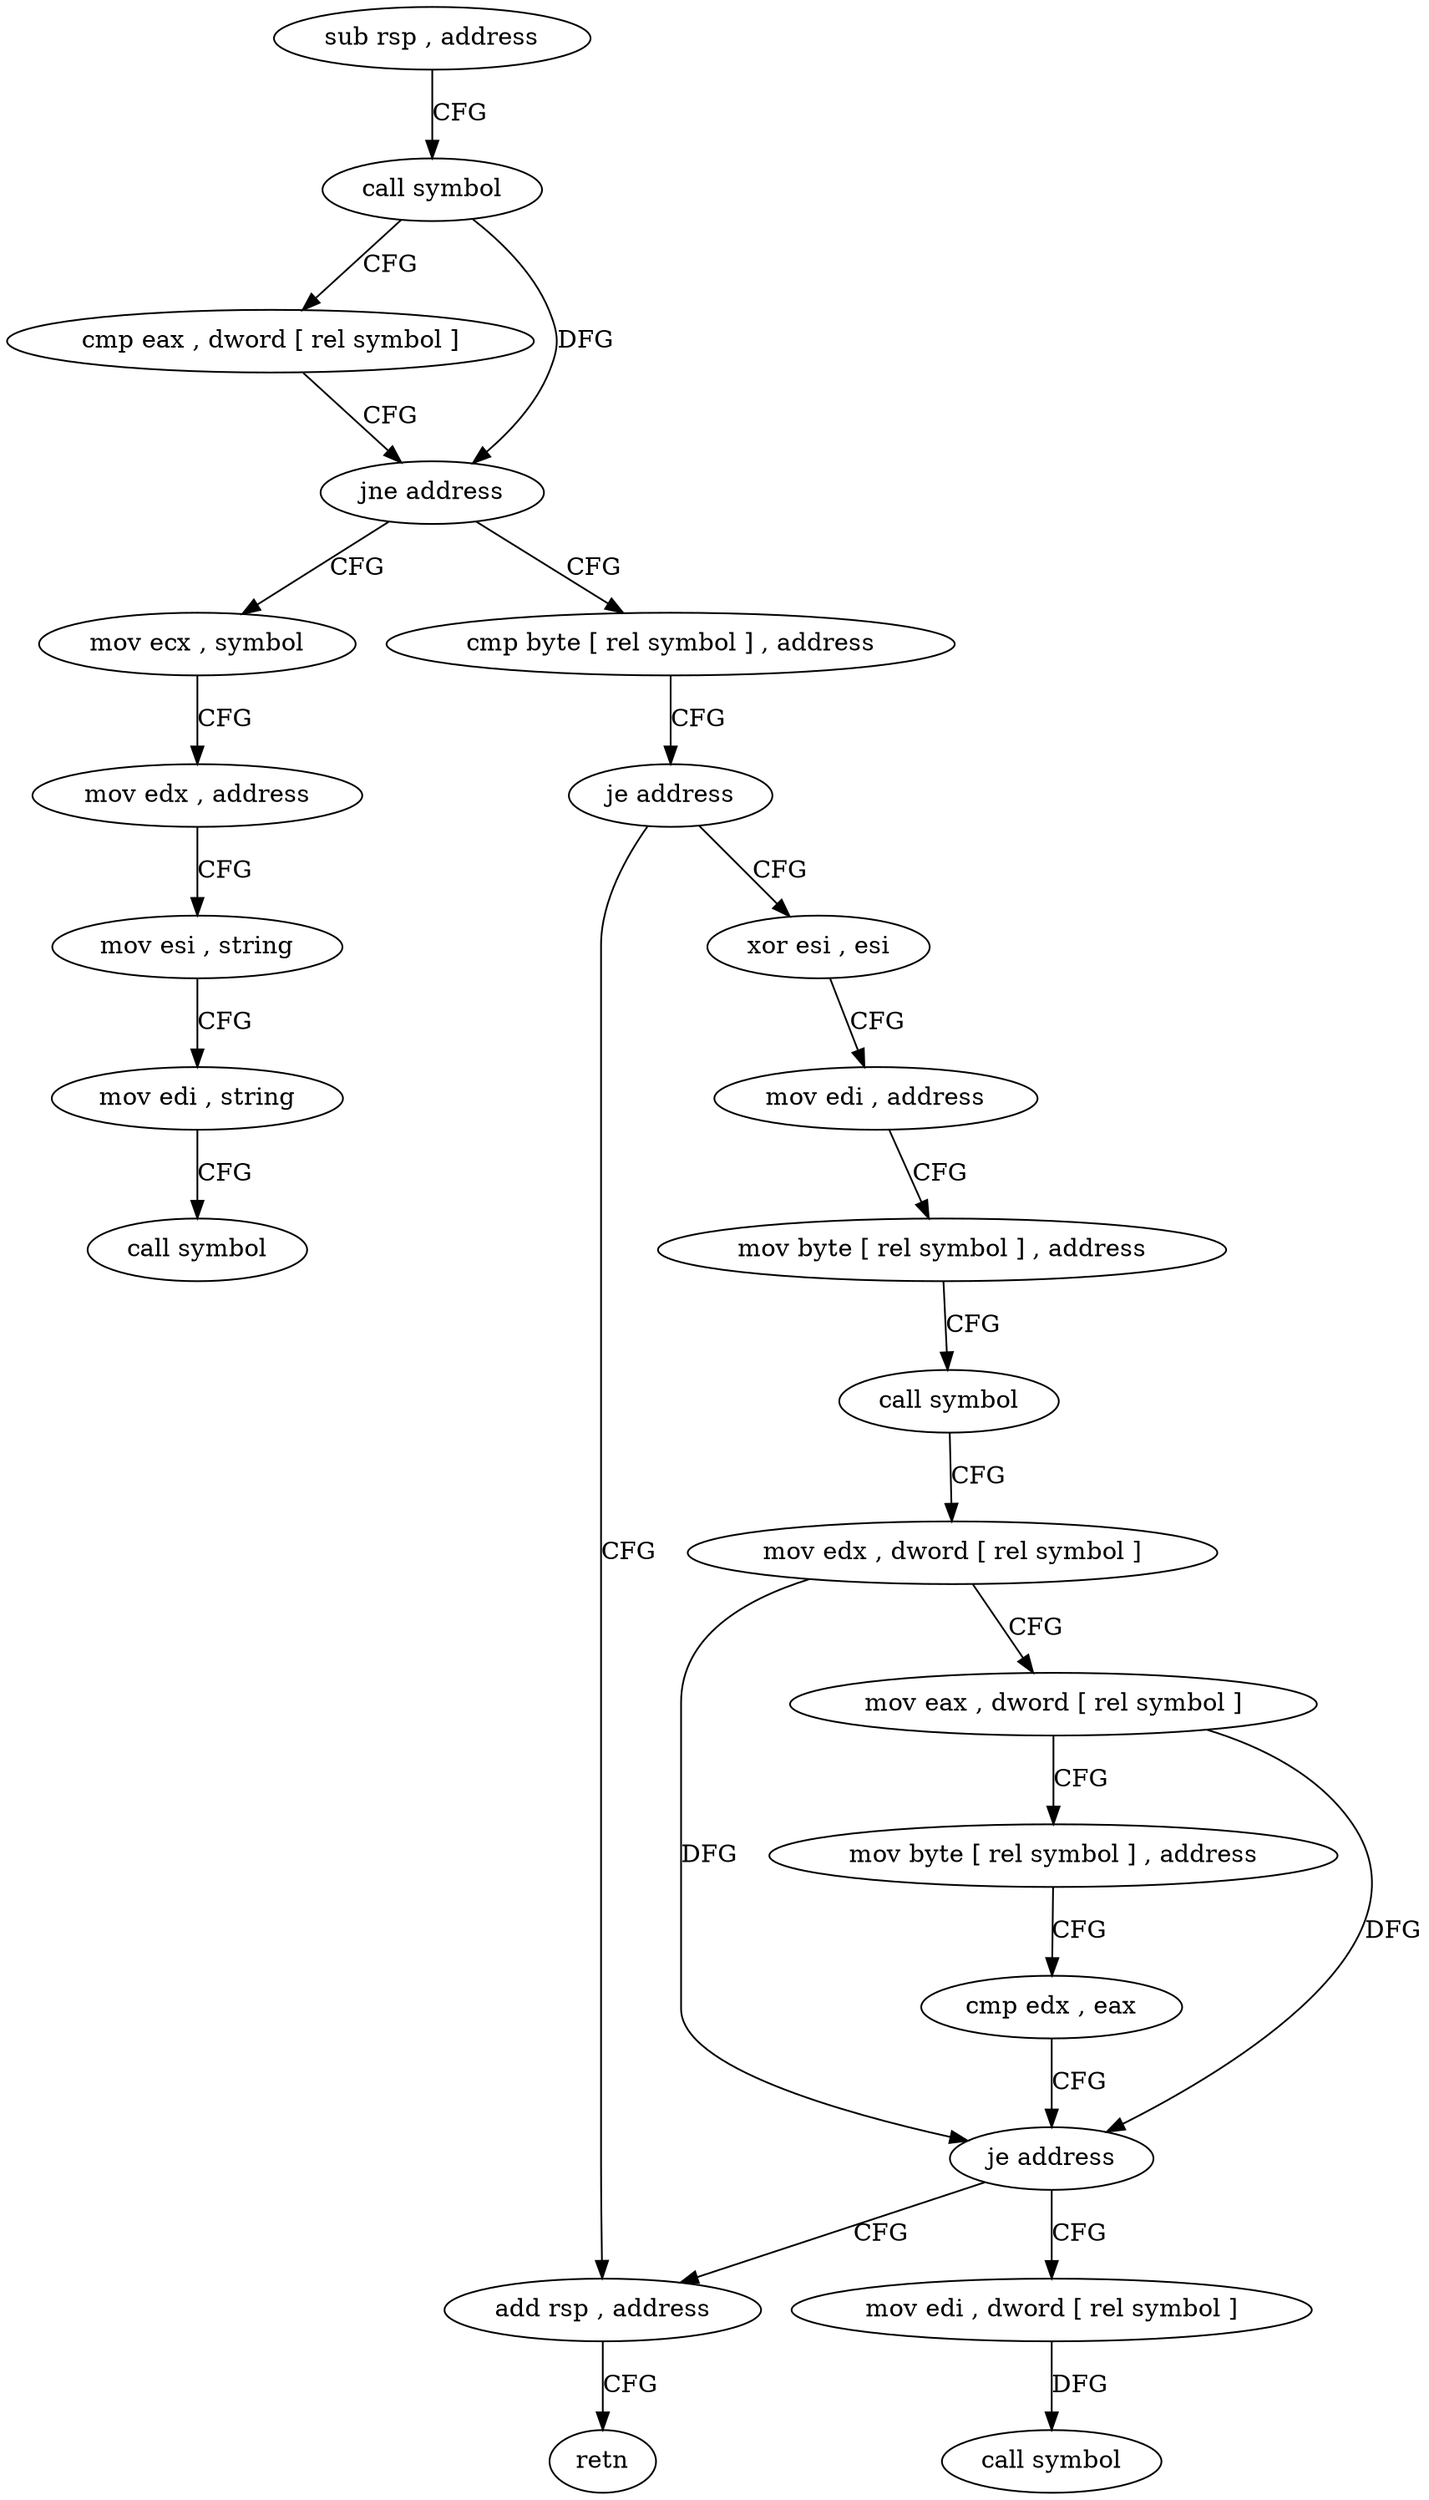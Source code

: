 digraph "func" {
"4212928" [label = "sub rsp , address" ]
"4212932" [label = "call symbol" ]
"4212937" [label = "cmp eax , dword [ rel symbol ]" ]
"4212943" [label = "jne address" ]
"4213013" [label = "mov ecx , symbol" ]
"4212945" [label = "cmp byte [ rel symbol ] , address" ]
"4213018" [label = "mov edx , address" ]
"4213023" [label = "mov esi , string" ]
"4213028" [label = "mov edi , string" ]
"4213033" [label = "call symbol" ]
"4212952" [label = "je address" ]
"4212960" [label = "xor esi , esi" ]
"4212954" [label = "add rsp , address" ]
"4212962" [label = "mov edi , address" ]
"4212967" [label = "mov byte [ rel symbol ] , address" ]
"4212974" [label = "call symbol" ]
"4212979" [label = "mov edx , dword [ rel symbol ]" ]
"4212985" [label = "mov eax , dword [ rel symbol ]" ]
"4212991" [label = "mov byte [ rel symbol ] , address" ]
"4212998" [label = "cmp edx , eax" ]
"4213000" [label = "je address" ]
"4213002" [label = "mov edi , dword [ rel symbol ]" ]
"4212958" [label = "retn" ]
"4213008" [label = "call symbol" ]
"4212928" -> "4212932" [ label = "CFG" ]
"4212932" -> "4212937" [ label = "CFG" ]
"4212932" -> "4212943" [ label = "DFG" ]
"4212937" -> "4212943" [ label = "CFG" ]
"4212943" -> "4213013" [ label = "CFG" ]
"4212943" -> "4212945" [ label = "CFG" ]
"4213013" -> "4213018" [ label = "CFG" ]
"4212945" -> "4212952" [ label = "CFG" ]
"4213018" -> "4213023" [ label = "CFG" ]
"4213023" -> "4213028" [ label = "CFG" ]
"4213028" -> "4213033" [ label = "CFG" ]
"4212952" -> "4212960" [ label = "CFG" ]
"4212952" -> "4212954" [ label = "CFG" ]
"4212960" -> "4212962" [ label = "CFG" ]
"4212954" -> "4212958" [ label = "CFG" ]
"4212962" -> "4212967" [ label = "CFG" ]
"4212967" -> "4212974" [ label = "CFG" ]
"4212974" -> "4212979" [ label = "CFG" ]
"4212979" -> "4212985" [ label = "CFG" ]
"4212979" -> "4213000" [ label = "DFG" ]
"4212985" -> "4212991" [ label = "CFG" ]
"4212985" -> "4213000" [ label = "DFG" ]
"4212991" -> "4212998" [ label = "CFG" ]
"4212998" -> "4213000" [ label = "CFG" ]
"4213000" -> "4212954" [ label = "CFG" ]
"4213000" -> "4213002" [ label = "CFG" ]
"4213002" -> "4213008" [ label = "DFG" ]
}
